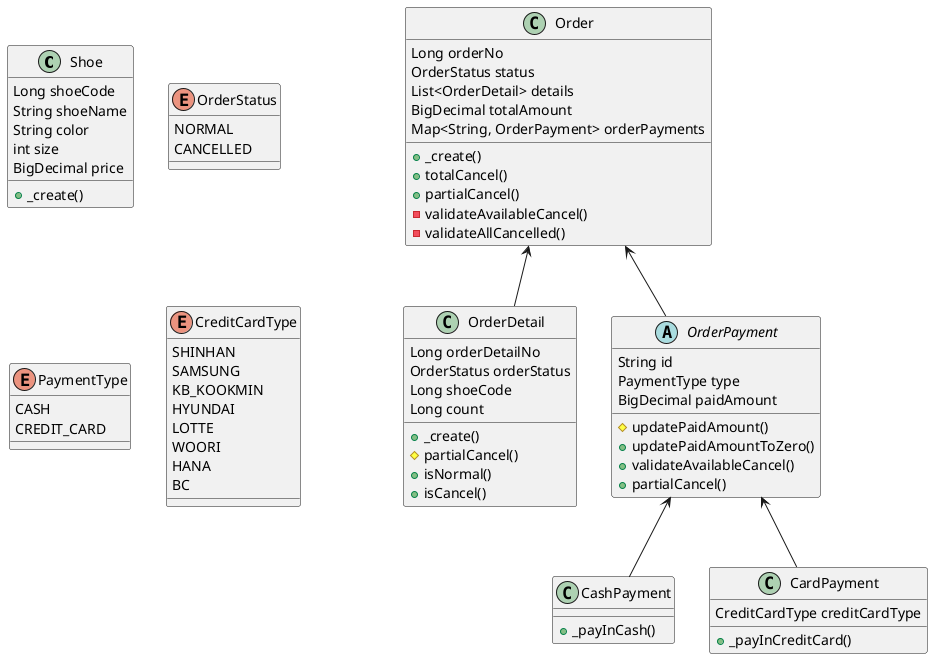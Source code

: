 @startuml



class Shoe {
Long shoeCode
String shoeName
String color
int size
BigDecimal price
+ _create()
}

enum OrderStatus {
NORMAL
CANCELLED
}

class Order {
Long orderNo
OrderStatus status
List<OrderDetail> details
BigDecimal totalAmount
Map<String, OrderPayment> orderPayments
+ _create()
+ totalCancel()
+ partialCancel()
- validateAvailableCancel()
- validateAllCancelled()
}

class OrderDetail {
Long orderDetailNo
OrderStatus orderStatus
Long shoeCode
Long count
+ _create()
# partialCancel()
+ isNormal()
+ isCancel()
}

abstract class OrderPayment {
String id
PaymentType type
BigDecimal paidAmount
# updatePaidAmount()
+ updatePaidAmountToZero()
+ validateAvailableCancel()
+ partialCancel()
}

class CashPayment {
+ _payInCash()
}

class CardPayment {
CreditCardType creditCardType
+ _payInCreditCard()
}

enum PaymentType {
CASH
CREDIT_CARD
}

enum CreditCardType {
SHINHAN
SAMSUNG
KB_KOOKMIN
HYUNDAI
LOTTE
WOORI
HANA
BC
}


Order <-- OrderDetail
Order <-- OrderPayment
OrderPayment <-- CashPayment
OrderPayment <-- CardPayment

@enduml